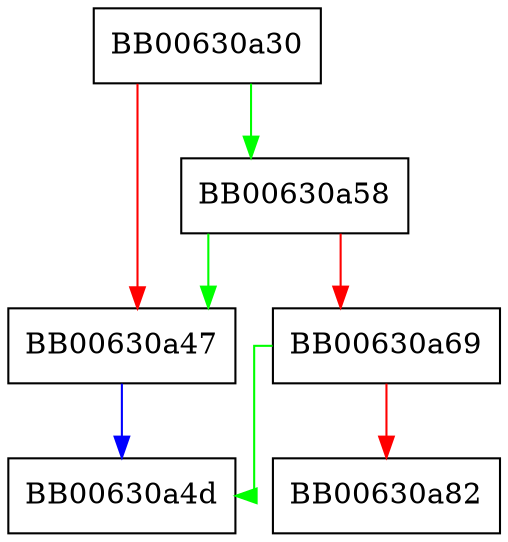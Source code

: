 digraph rsa_pub_cmp {
  node [shape="box"];
  graph [splines=ortho];
  BB00630a30 -> BB00630a58 [color="green"];
  BB00630a30 -> BB00630a47 [color="red"];
  BB00630a47 -> BB00630a4d [color="blue"];
  BB00630a58 -> BB00630a47 [color="green"];
  BB00630a58 -> BB00630a69 [color="red"];
  BB00630a69 -> BB00630a4d [color="green"];
  BB00630a69 -> BB00630a82 [color="red"];
}